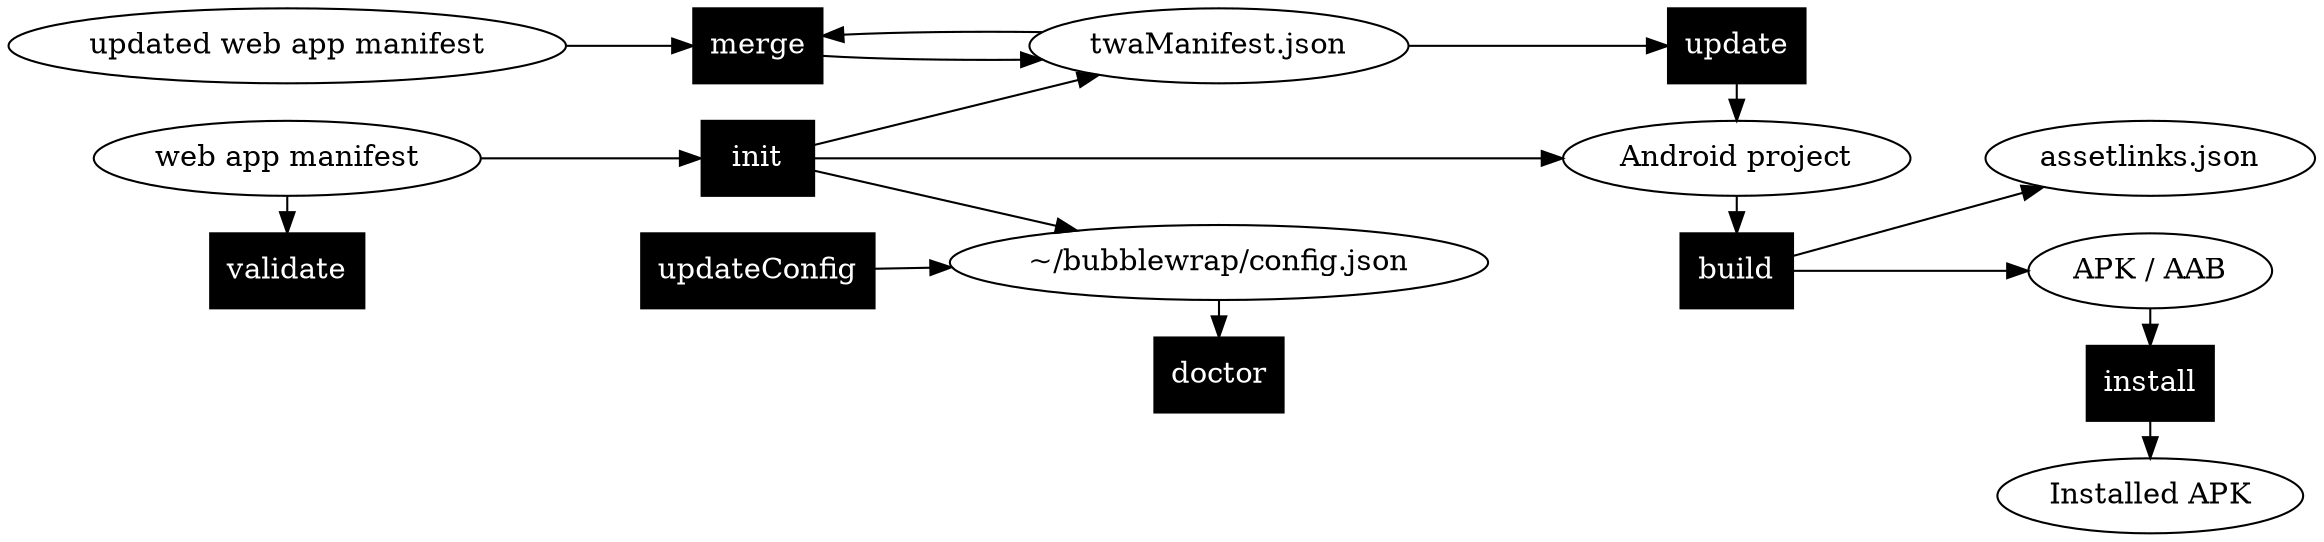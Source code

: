 /*
 * Copyright 2020 Google Inc. All Rights Reserved.
 *
 *  Licensed under the Apache License, Version 2.0 (the "License");
 *  you may not use this file except in compliance with the License.
 *  You may obtain a copy of the License at
 *
 *      http://www.apache.org/licenses/LICENSE-2.0
 *
 *  Unless required by applicable law or agreed to in writing, software
 *  distributed under the License is distributed on an "AS IS" BASIS,
 *  WITHOUT WARRANTIES OR CONDITIONS OF ANY KIND, either express or implied.
 *  See the License for the specific language governing permissions and
 *  limitations under the License.
 */

/*
 * If you change this file you'll have to manually update the image, to do so
 * you must install GraphViz and run the following command:
 *
 * dot -Tsvg command_flow.dot -o command_flow.svg
 */
digraph bubble {
  rankdir="LR";

  subgraph processes {
    node[shape=box, style=filled, fontcolor=white, fillcolor=black];

    init;
    build;
    update;
    merge;
    validate;
    install;
    doctor;
    updateConfig;
  }

  subgraph artifacts {
    web_app_manifest[label="web app manifest"];
    updated_web_app_manifest[label="updated web app manifest"];
    twa_manifest[label="twaManifest.json"];
    config[label="~/bubblewrap/config.json"];
    project[label="Android project"];
    apk[label="APK / AAB"];
    installed[label="Installed APK"];
    assetlinks[label="assetlinks.json"];
  }

  // Init takes the web app manifest, generates the config, twa manifest and
  // Android project.
  web_app_manifest -> init;
  init -> config;
  init -> twa_manifest;
  init -> project;

  // UpdateConf modifies the conf and doctor checks it.
  updateConfig -> config;
  config -> doctor;

  // Update takes the manifest and applies it to the project.
  twa_manifest -> update;
  update -> project;

  // Build turns the project into an APK and generates the asset links.
  project -> build;
  build -> apk;
  build -> assetlinks;

  // Install installs the Android project.
  apk -> install;
  install -> installed;

  // Merge takes a new web app manifest and applies to the twa manifest.
  updated_web_app_manifest -> merge;
  twa_manifest -> merge;
  merge -> twa_manifest;

  // Validate just looks at the website.
  web_app_manifest -> validate;

  // Most of the commands depend on the config.
  subgraph config_deps {
    edge[style=dotted];

    // config -> build;
    // config -> install;
  }

  // Some constraints to lay the graph out nicely.
  { rank = same; web_app_manifest; validate; }
  { rank = same; init; merge; updateConfig; }
  { rank = same; config; doctor; twa_manifest; }
  { rank = same; update; project; build; }
  { rank = same; assetlinks; apk; install; installed; }

  // Some invisible edges to lay the graph out nicely.
  subgraph layout {
    edge[style=invisible, arrowhead=none];

    project -> assetlinks;
    assetlinks -> apk;
  }
}
